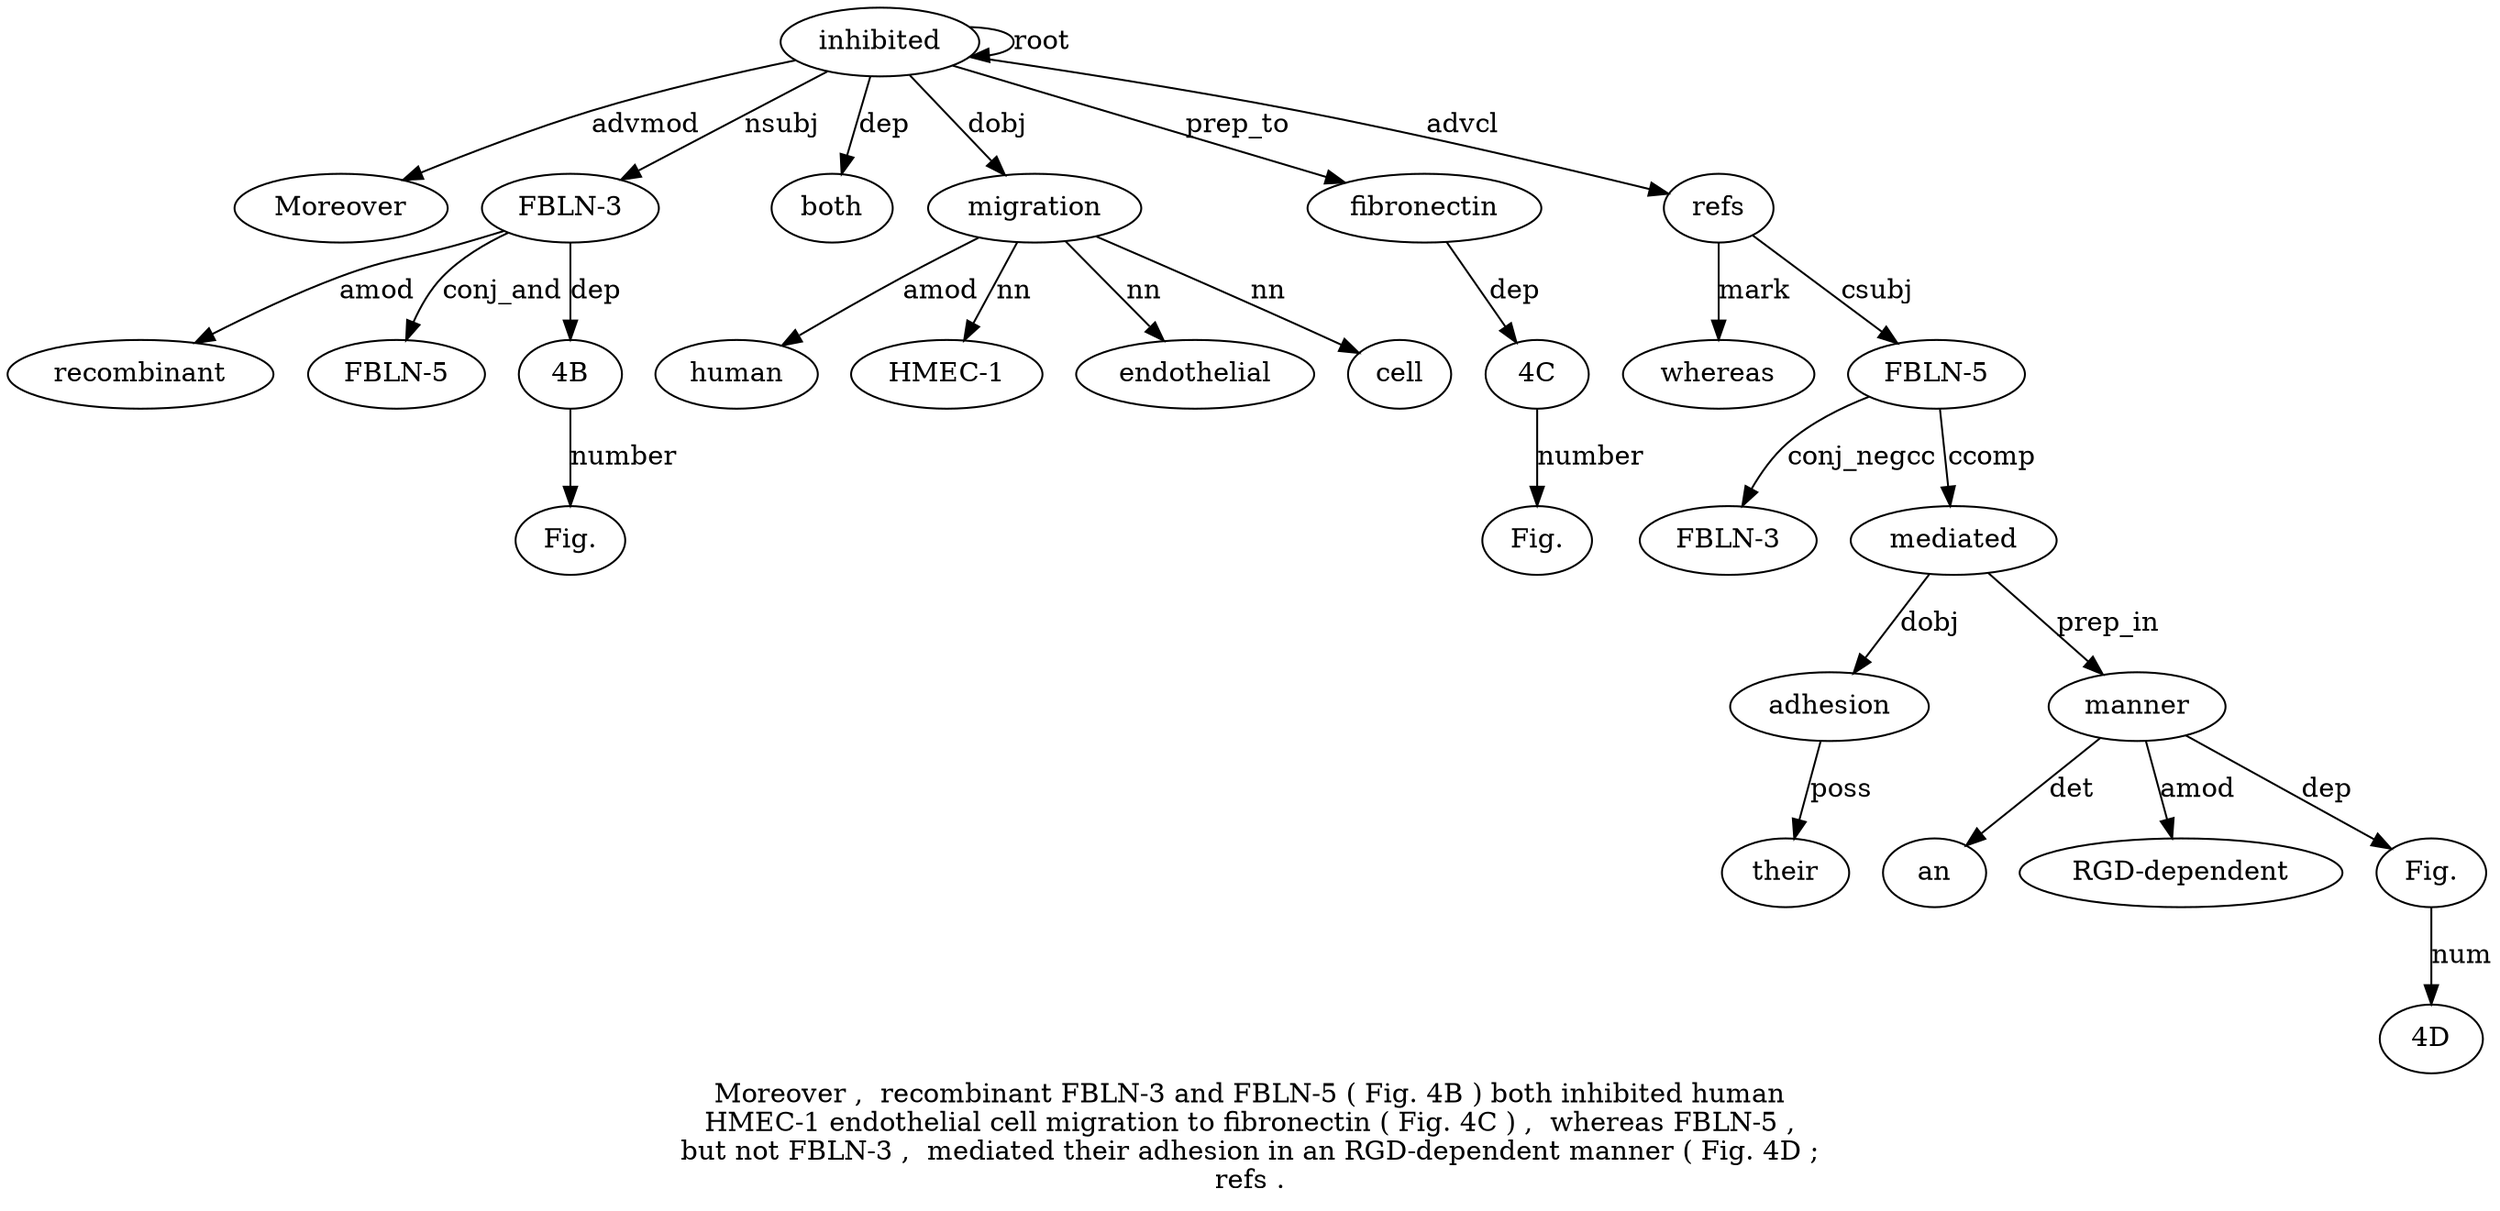 digraph "Moreover ,  recombinant FBLN-3 and FBLN-5 ( Fig. 4B ) both inhibited human HMEC-1 endothelial cell migration to fibronectin ( Fig. 4C ) ,  whereas FBLN-5 ,  but not FBLN-3 ,  mediated their adhesion in an RGD-dependent manner ( Fig. 4D ; refs ." {
label="Moreover ,  recombinant FBLN-3 and FBLN-5 ( Fig. 4B ) both inhibited human
HMEC-1 endothelial cell migration to fibronectin ( Fig. 4C ) ,  whereas FBLN-5 ,
but not FBLN-3 ,  mediated their adhesion in an RGD-dependent manner ( Fig. 4D ;
refs .";
inhibited12 [style=filled, fillcolor=white, label=inhibited];
Moreover1 [style=filled, fillcolor=white, label=Moreover];
inhibited12 -> Moreover1  [label=advmod];
"FBLN-34" [style=filled, fillcolor=white, label="FBLN-3"];
recombinant3 [style=filled, fillcolor=white, label=recombinant];
"FBLN-34" -> recombinant3  [label=amod];
inhibited12 -> "FBLN-34"  [label=nsubj];
"FBLN-56" [style=filled, fillcolor=white, label="FBLN-5"];
"FBLN-34" -> "FBLN-56"  [label=conj_and];
"4B9" [style=filled, fillcolor=white, label="4B"];
"Fig.8" [style=filled, fillcolor=white, label="Fig."];
"4B9" -> "Fig.8"  [label=number];
"FBLN-34" -> "4B9"  [label=dep];
both11 [style=filled, fillcolor=white, label=both];
inhibited12 -> both11  [label=dep];
inhibited12 -> inhibited12  [label=root];
migration17 [style=filled, fillcolor=white, label=migration];
human13 [style=filled, fillcolor=white, label=human];
migration17 -> human13  [label=amod];
"HMEC-14" [style=filled, fillcolor=white, label="HMEC-1"];
migration17 -> "HMEC-14"  [label=nn];
endothelial15 [style=filled, fillcolor=white, label=endothelial];
migration17 -> endothelial15  [label=nn];
cell16 [style=filled, fillcolor=white, label=cell];
migration17 -> cell16  [label=nn];
inhibited12 -> migration17  [label=dobj];
fibronectin19 [style=filled, fillcolor=white, label=fibronectin];
inhibited12 -> fibronectin19  [label=prep_to];
"4C22" [style=filled, fillcolor=white, label="4C"];
"Fig.21" [style=filled, fillcolor=white, label="Fig."];
"4C22" -> "Fig.21"  [label=number];
fibronectin19 -> "4C22"  [label=dep];
refs43 [style=filled, fillcolor=white, label=refs];
whereas25 [style=filled, fillcolor=white, label=whereas];
refs43 -> whereas25  [label=mark];
"FBLN-526" [style=filled, fillcolor=white, label="FBLN-5"];
refs43 -> "FBLN-526"  [label=csubj];
"FBLN-30" [style=filled, fillcolor=white, label="FBLN-3"];
"FBLN-526" -> "FBLN-30"  [label=conj_negcc];
mediated32 [style=filled, fillcolor=white, label=mediated];
"FBLN-526" -> mediated32  [label=ccomp];
adhesion34 [style=filled, fillcolor=white, label=adhesion];
their33 [style=filled, fillcolor=white, label=their];
adhesion34 -> their33  [label=poss];
mediated32 -> adhesion34  [label=dobj];
manner38 [style=filled, fillcolor=white, label=manner];
an36 [style=filled, fillcolor=white, label=an];
manner38 -> an36  [label=det];
"RGD-dependent37" [style=filled, fillcolor=white, label="RGD-dependent"];
manner38 -> "RGD-dependent37"  [label=amod];
mediated32 -> manner38  [label=prep_in];
"Fig.40" [style=filled, fillcolor=white, label="Fig."];
manner38 -> "Fig.40"  [label=dep];
"4D41" [style=filled, fillcolor=white, label="4D"];
"Fig.40" -> "4D41"  [label=num];
inhibited12 -> refs43  [label=advcl];
}
